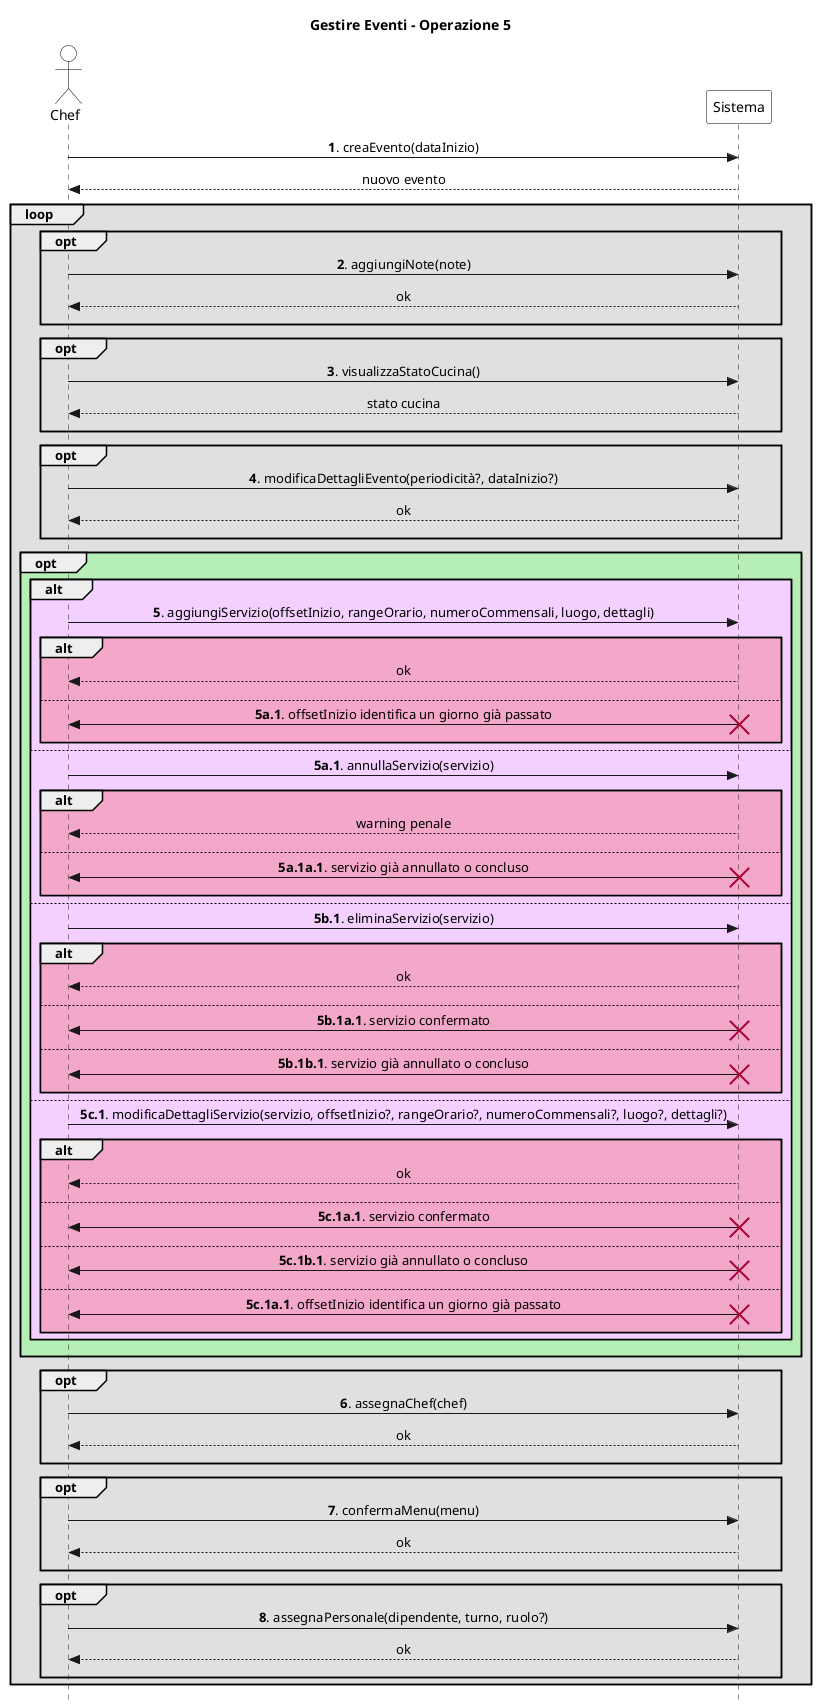 @startuml
skinparam Style strictuml
skinparam SequenceMessageAlign center

skinparam sequence {
    ActorBorderColor Black
    ActorBackgroundColor White
    ParticipantBorderColor Black
    ParticipantBackgroundColor White
}

actor Chef
participant Sistema

title Gestire Eventi - Operazione 5

Chef -> Sistema: **1**. creaEvento(dataInizio)
return nuovo evento

loop #e0e0e0
    opt #e0e0e0
        Chef -> Sistema: **2**. aggiungiNote(note)
        return ok
        ||10||
    end

    opt #e0e0e0
        Chef -> Sistema: **3**. visualizzaStatoCucina()
        return stato cucina
        ||10||
    end

    opt #e0e0e0
        Chef -> Sistema: **4**. modificaDettagliEvento(periodicità?, dataInizio?)
        return ok
        ||10||
    end

    opt #b6efb6
        alt #f3d0ff
            Chef -> Sistema: **5**. aggiungiServizio(offsetInizio, rangeOrario, numeroCommensali, luogo, dettagli)
            alt #f3a7c9
                return ok
                ||10||
            else
                Chef <- Sistema: **5a.1**. offsetInizio identifica un giorno già passato
                destroy Sistema
                ||10||
            end
        else
            Chef -> Sistema: **5a.1**. annullaServizio(servizio)
            alt #f3a7c9
                return warning penale
                ||10||
            else
                Chef <- Sistema: **5a.1a.1**. servizio già annullato o concluso
                destroy Sistema
                ||10||
            end
        else
            Chef -> Sistema: **5b.1**. eliminaServizio(servizio)
            alt #f3a7c9
                return ok
                ||10||
            else
                Chef <- Sistema: **5b.1a.1**. servizio confermato
                destroy Sistema
                ||10||
            else
                Chef <- Sistema: **5b.1b.1**. servizio già annullato o concluso
                destroy Sistema
                ||10||
            end
        else
            Chef -> Sistema: **5c.1**. modificaDettagliServizio(servizio, offsetInizio?, rangeOrario?, numeroCommensali?, luogo?, dettagli?)
            alt #f3a7c9
                return ok
                ||10||
            else
                Chef <- Sistema: **5c.1a.1**. servizio confermato
                destroy Sistema
                ||10||
            else
                Chef <- Sistema: **5c.1b.1**. servizio già annullato o concluso
                destroy Sistema
                ||10||
            else
                Chef <- Sistema: **5c.1a.1**. offsetInizio identifica un giorno già passato
                destroy Sistema
                ||10||
            end
        end
        ||10||
    end

    opt #e0e0e0
        Chef -> Sistema: **6**. assegnaChef(chef)
        return ok
        ||10||
    end

    opt #e0e0e0
        Chef -> Sistema: **7**. confermaMenu(menu)
        return ok
        ||10||
    end

    opt #e0e0e0
        Chef -> Sistema: **8**. assegnaPersonale(dipendente, turno, ruolo?)
        return ok
        ||10||
    end
end
@enduml